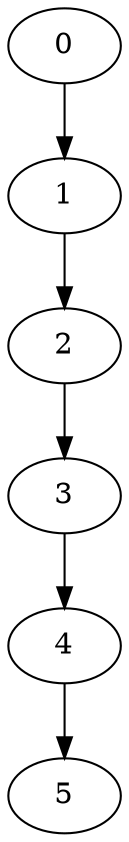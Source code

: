 digraph "6NodesNoBranch" {
	0	    [Weight=20];
	1       [Weight=30];
    2       [Weight=32];
    3    	[Weight=46];
    4    	[Weight=26];
    5       [Weight=42];
	0 -> 1	[Weight=32];
	1 -> 2	[Weight=12];
	2 -> 3	[Weight=56];
	3 -> 4	[Weight=15];
	4 -> 5  [Weight=69];
}